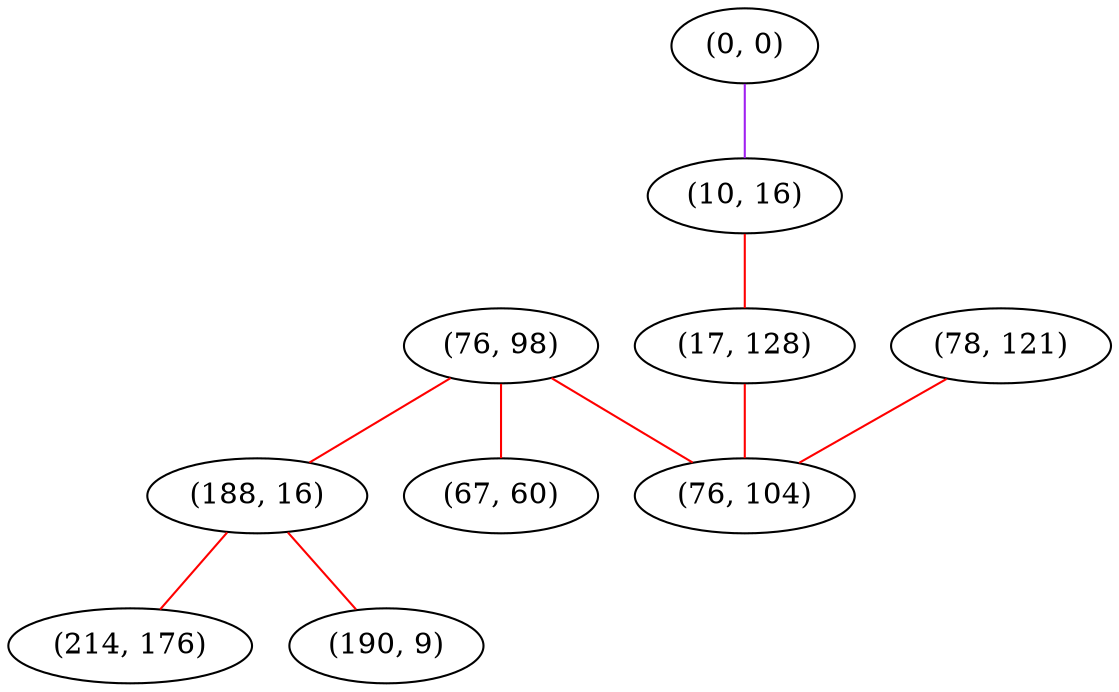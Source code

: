 graph "" {
"(76, 98)";
"(0, 0)";
"(188, 16)";
"(10, 16)";
"(17, 128)";
"(214, 176)";
"(67, 60)";
"(190, 9)";
"(78, 121)";
"(76, 104)";
"(76, 98)" -- "(188, 16)"  [color=red, key=0, weight=1];
"(76, 98)" -- "(67, 60)"  [color=red, key=0, weight=1];
"(76, 98)" -- "(76, 104)"  [color=red, key=0, weight=1];
"(0, 0)" -- "(10, 16)"  [color=purple, key=0, weight=4];
"(188, 16)" -- "(190, 9)"  [color=red, key=0, weight=1];
"(188, 16)" -- "(214, 176)"  [color=red, key=0, weight=1];
"(10, 16)" -- "(17, 128)"  [color=red, key=0, weight=1];
"(17, 128)" -- "(76, 104)"  [color=red, key=0, weight=1];
"(78, 121)" -- "(76, 104)"  [color=red, key=0, weight=1];
}

